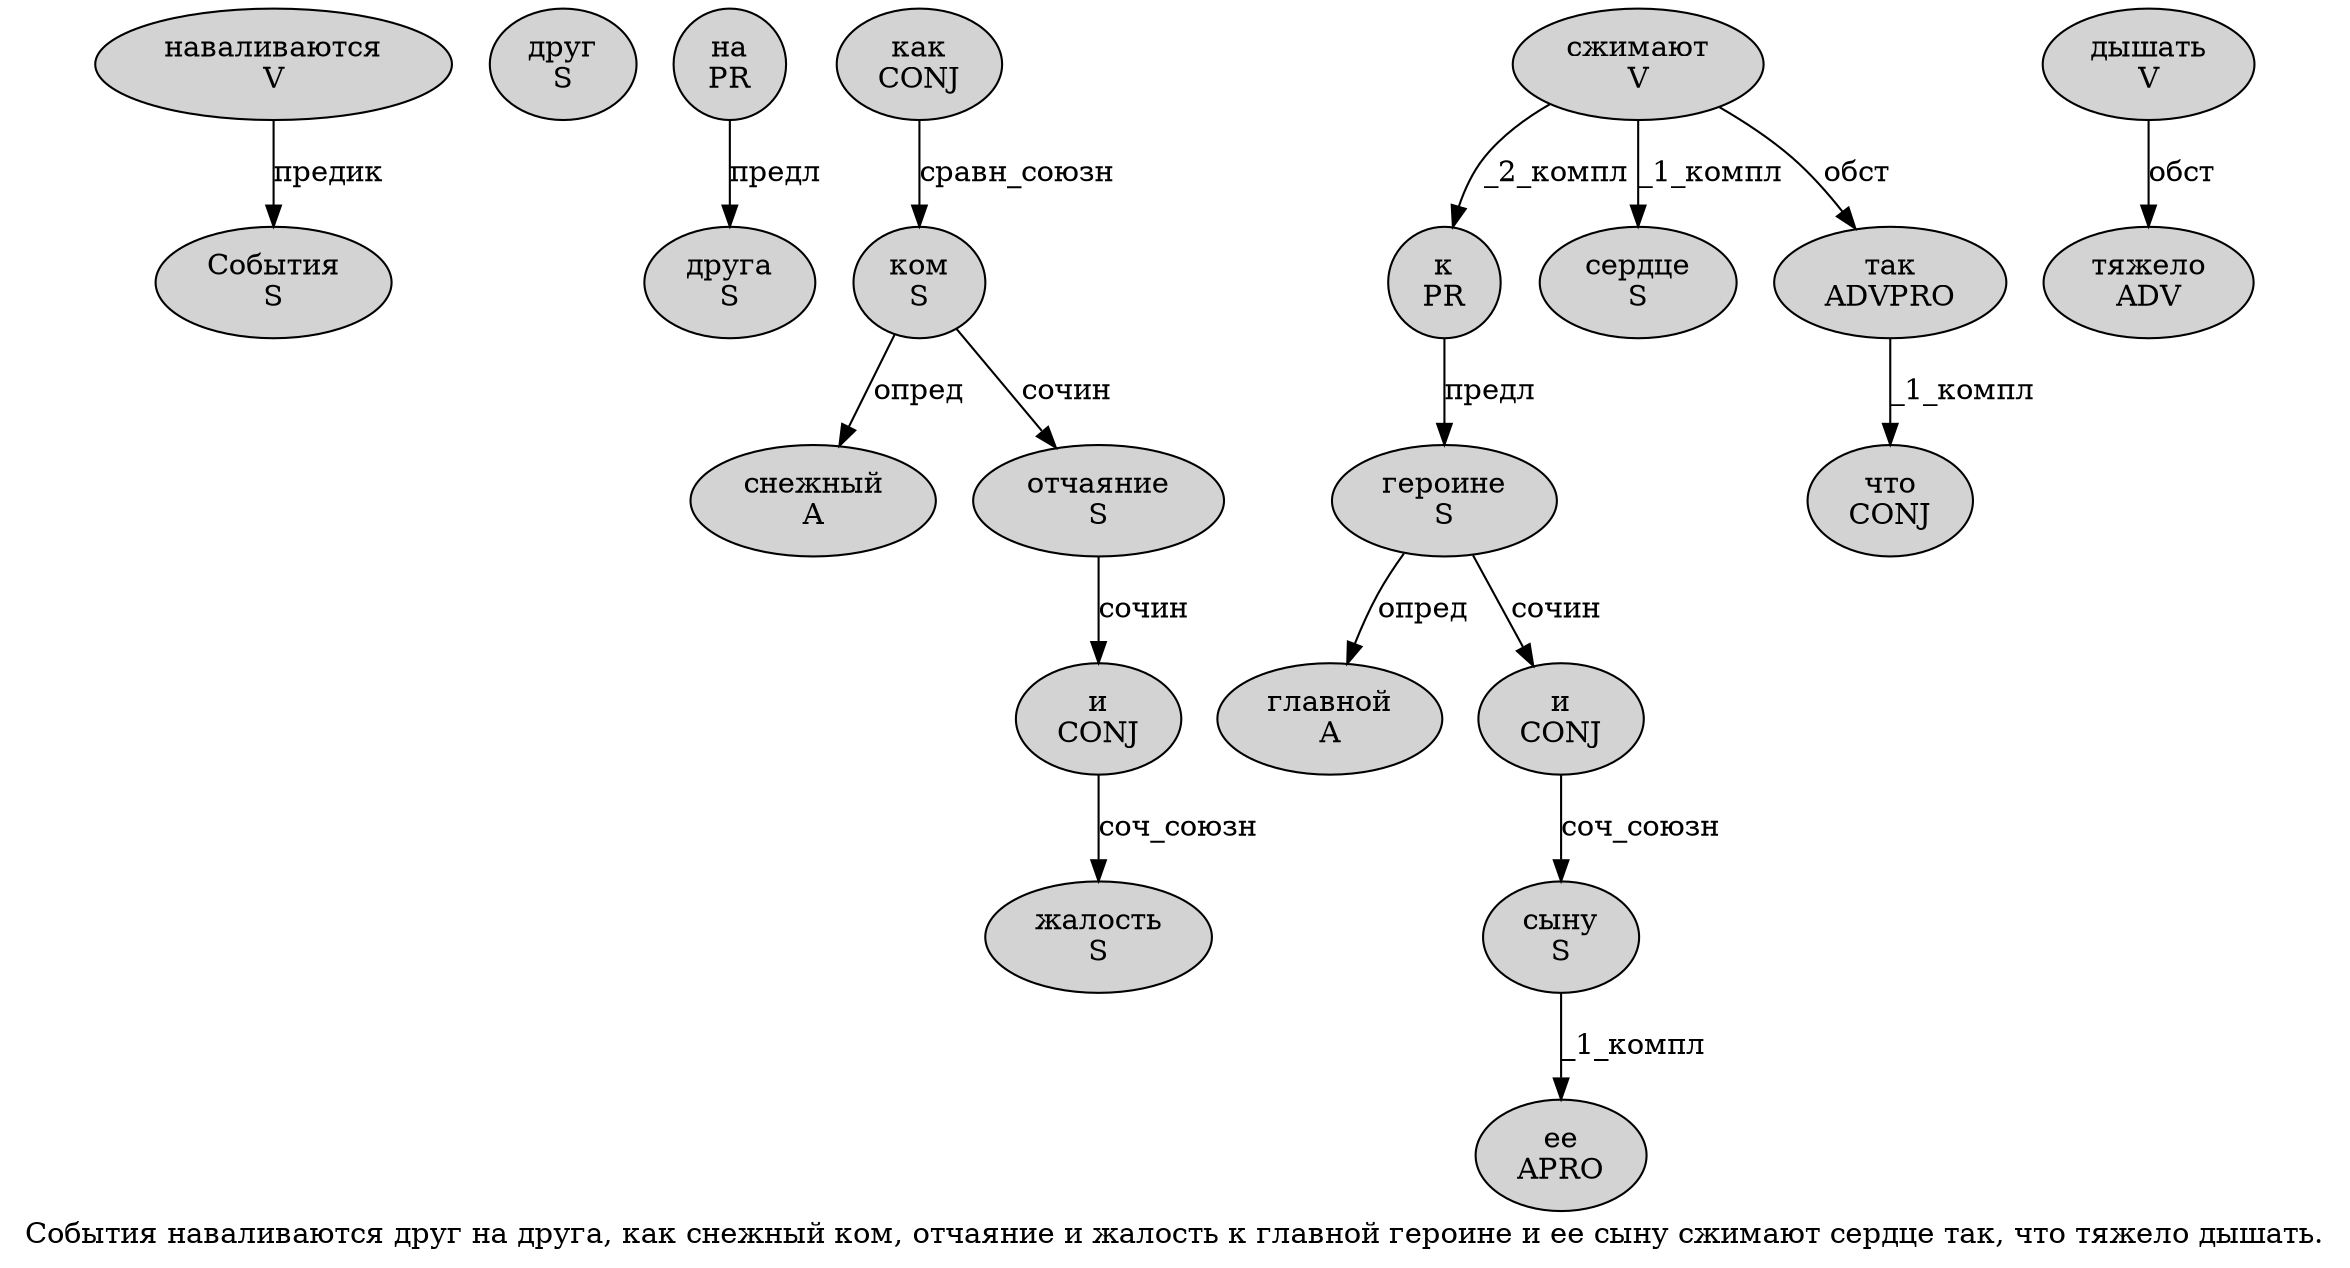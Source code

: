 digraph SENTENCE_939 {
	graph [label="События наваливаются друг на друга, как снежный ком, отчаяние и жалость к главной героине и ее сыну сжимают сердце так, что тяжело дышать."]
	node [style=filled]
		0 [label="События
S" color="" fillcolor=lightgray penwidth=1 shape=ellipse]
		1 [label="наваливаются
V" color="" fillcolor=lightgray penwidth=1 shape=ellipse]
		2 [label="друг
S" color="" fillcolor=lightgray penwidth=1 shape=ellipse]
		3 [label="на
PR" color="" fillcolor=lightgray penwidth=1 shape=ellipse]
		4 [label="друга
S" color="" fillcolor=lightgray penwidth=1 shape=ellipse]
		6 [label="как
CONJ" color="" fillcolor=lightgray penwidth=1 shape=ellipse]
		7 [label="снежный
A" color="" fillcolor=lightgray penwidth=1 shape=ellipse]
		8 [label="ком
S" color="" fillcolor=lightgray penwidth=1 shape=ellipse]
		10 [label="отчаяние
S" color="" fillcolor=lightgray penwidth=1 shape=ellipse]
		11 [label="и
CONJ" color="" fillcolor=lightgray penwidth=1 shape=ellipse]
		12 [label="жалость
S" color="" fillcolor=lightgray penwidth=1 shape=ellipse]
		13 [label="к
PR" color="" fillcolor=lightgray penwidth=1 shape=ellipse]
		14 [label="главной
A" color="" fillcolor=lightgray penwidth=1 shape=ellipse]
		15 [label="героине
S" color="" fillcolor=lightgray penwidth=1 shape=ellipse]
		16 [label="и
CONJ" color="" fillcolor=lightgray penwidth=1 shape=ellipse]
		17 [label="ее
APRO" color="" fillcolor=lightgray penwidth=1 shape=ellipse]
		18 [label="сыну
S" color="" fillcolor=lightgray penwidth=1 shape=ellipse]
		19 [label="сжимают
V" color="" fillcolor=lightgray penwidth=1 shape=ellipse]
		20 [label="сердце
S" color="" fillcolor=lightgray penwidth=1 shape=ellipse]
		21 [label="так
ADVPRO" color="" fillcolor=lightgray penwidth=1 shape=ellipse]
		23 [label="что
CONJ" color="" fillcolor=lightgray penwidth=1 shape=ellipse]
		24 [label="тяжело
ADV" color="" fillcolor=lightgray penwidth=1 shape=ellipse]
		25 [label="дышать
V" color="" fillcolor=lightgray penwidth=1 shape=ellipse]
			11 -> 12 [label="соч_союзн"]
			6 -> 8 [label="сравн_союзн"]
			21 -> 23 [label="_1_компл"]
			8 -> 7 [label="опред"]
			8 -> 10 [label="сочин"]
			18 -> 17 [label="_1_компл"]
			3 -> 4 [label="предл"]
			15 -> 14 [label="опред"]
			15 -> 16 [label="сочин"]
			1 -> 0 [label="предик"]
			25 -> 24 [label="обст"]
			13 -> 15 [label="предл"]
			10 -> 11 [label="сочин"]
			16 -> 18 [label="соч_союзн"]
			19 -> 13 [label="_2_компл"]
			19 -> 20 [label="_1_компл"]
			19 -> 21 [label="обст"]
}